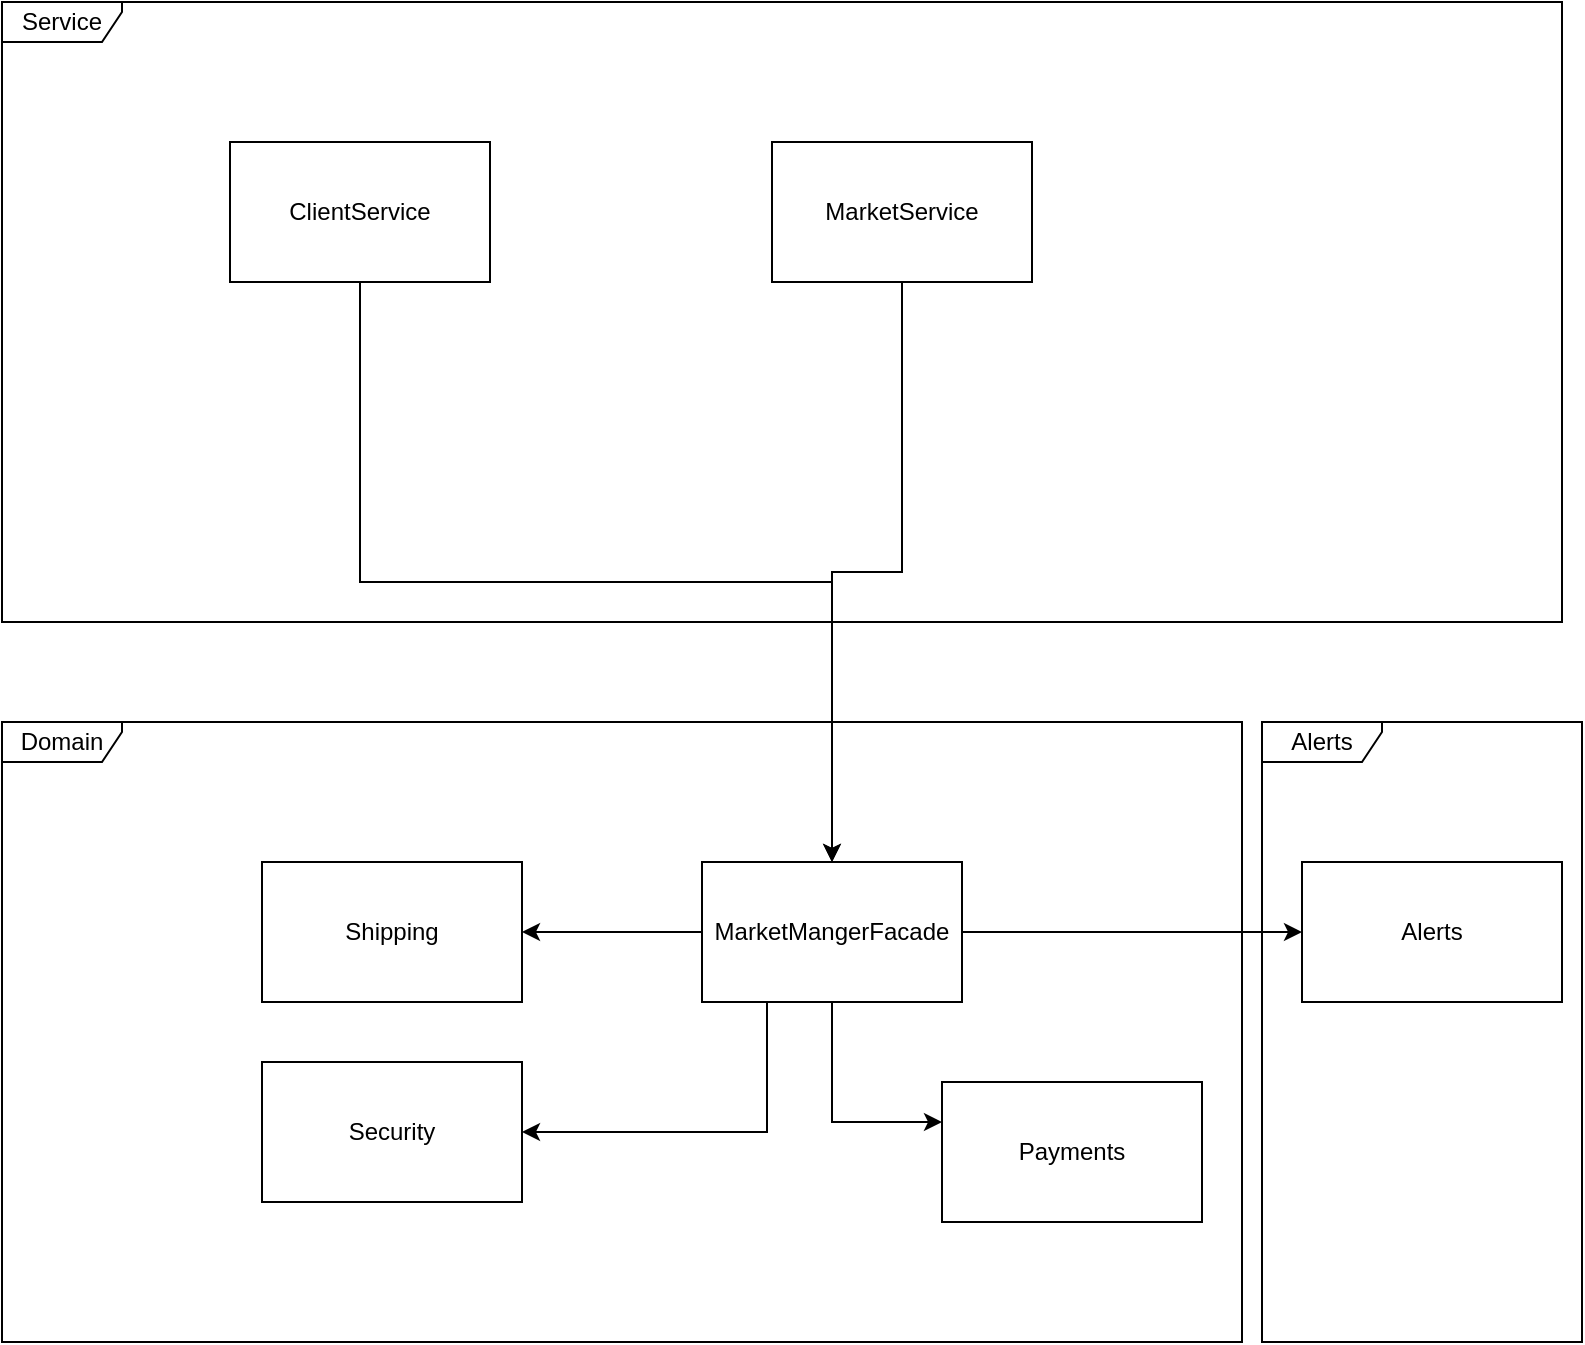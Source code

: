 <mxfile version="24.5.3" type="device">
  <diagram name="‫עמוד-1‬" id="Irhl2ybRTZ6hDGPzilzi">
    <mxGraphModel dx="1134" dy="589" grid="1" gridSize="10" guides="1" tooltips="1" connect="1" arrows="1" fold="1" page="1" pageScale="1" pageWidth="827" pageHeight="1169" math="0" shadow="0">
      <root>
        <mxCell id="0" />
        <mxCell id="1" parent="0" />
        <mxCell id="AJ9RHfCNpIEL10GADZWj-3" value="Service" style="shape=umlFrame;whiteSpace=wrap;html=1;pointerEvents=0;width=60;height=20;" parent="1" vertex="1">
          <mxGeometry x="10" y="210" width="780" height="310" as="geometry" />
        </mxCell>
        <mxCell id="Qu_59R8UBrYrSEYc-8jM-3" style="edgeStyle=orthogonalEdgeStyle;rounded=0;orthogonalLoop=1;jettySize=auto;html=1;entryX=0.5;entryY=0;entryDx=0;entryDy=0;" parent="1" source="AJ9RHfCNpIEL10GADZWj-4" target="Qu_59R8UBrYrSEYc-8jM-1" edge="1">
          <mxGeometry relative="1" as="geometry">
            <Array as="points">
              <mxPoint x="189" y="500" />
              <mxPoint x="425" y="500" />
            </Array>
          </mxGeometry>
        </mxCell>
        <mxCell id="AJ9RHfCNpIEL10GADZWj-4" value="ClientService" style="html=1;whiteSpace=wrap;" parent="1" vertex="1">
          <mxGeometry x="124" y="280" width="130" height="70" as="geometry" />
        </mxCell>
        <mxCell id="Ji8Wb4CYxmGb_L5L8j7Q-16" style="edgeStyle=none;curved=1;rounded=0;orthogonalLoop=1;jettySize=auto;html=1;fontSize=12;startSize=8;endSize=8;" parent="1" edge="1">
          <mxGeometry relative="1" as="geometry">
            <mxPoint x="358" y="640" as="targetPoint" />
          </mxGeometry>
        </mxCell>
        <mxCell id="Qu_59R8UBrYrSEYc-8jM-2" style="edgeStyle=orthogonalEdgeStyle;rounded=0;orthogonalLoop=1;jettySize=auto;html=1;" parent="1" source="AJ9RHfCNpIEL10GADZWj-6" target="Qu_59R8UBrYrSEYc-8jM-1" edge="1">
          <mxGeometry relative="1" as="geometry" />
        </mxCell>
        <mxCell id="AJ9RHfCNpIEL10GADZWj-6" value="MarketService" style="html=1;whiteSpace=wrap;" parent="1" vertex="1">
          <mxGeometry x="395" y="280" width="130" height="70" as="geometry" />
        </mxCell>
        <mxCell id="Ji8Wb4CYxmGb_L5L8j7Q-6" value="Domain" style="shape=umlFrame;whiteSpace=wrap;html=1;pointerEvents=0;width=60;height=20;" parent="1" vertex="1">
          <mxGeometry x="10" y="570" width="620" height="310" as="geometry" />
        </mxCell>
        <mxCell id="Ji8Wb4CYxmGb_L5L8j7Q-10" value="Payments" style="html=1;whiteSpace=wrap;" parent="1" vertex="1">
          <mxGeometry x="480" y="750" width="130" height="70" as="geometry" />
        </mxCell>
        <mxCell id="Ji8Wb4CYxmGb_L5L8j7Q-12" value="Alerts" style="html=1;whiteSpace=wrap;" parent="1" vertex="1">
          <mxGeometry x="660" y="640" width="130" height="70" as="geometry" />
        </mxCell>
        <mxCell id="Qu_59R8UBrYrSEYc-8jM-4" style="edgeStyle=orthogonalEdgeStyle;rounded=0;orthogonalLoop=1;jettySize=auto;html=1;" parent="1" source="Qu_59R8UBrYrSEYc-8jM-1" target="Ji8Wb4CYxmGb_L5L8j7Q-12" edge="1">
          <mxGeometry relative="1" as="geometry" />
        </mxCell>
        <mxCell id="Qu_59R8UBrYrSEYc-8jM-6" style="edgeStyle=orthogonalEdgeStyle;rounded=0;orthogonalLoop=1;jettySize=auto;html=1;" parent="1" source="Qu_59R8UBrYrSEYc-8jM-1" target="Ji8Wb4CYxmGb_L5L8j7Q-10" edge="1">
          <mxGeometry relative="1" as="geometry">
            <Array as="points">
              <mxPoint x="425" y="770" />
            </Array>
          </mxGeometry>
        </mxCell>
        <mxCell id="Qu_59R8UBrYrSEYc-8jM-8" style="edgeStyle=orthogonalEdgeStyle;rounded=0;orthogonalLoop=1;jettySize=auto;html=1;" parent="1" source="Qu_59R8UBrYrSEYc-8jM-1" target="Qu_59R8UBrYrSEYc-8jM-7" edge="1">
          <mxGeometry relative="1" as="geometry" />
        </mxCell>
        <mxCell id="Qu_59R8UBrYrSEYc-8jM-10" style="edgeStyle=orthogonalEdgeStyle;rounded=0;orthogonalLoop=1;jettySize=auto;html=1;exitX=0.25;exitY=1;exitDx=0;exitDy=0;entryX=1;entryY=0.5;entryDx=0;entryDy=0;" parent="1" source="Qu_59R8UBrYrSEYc-8jM-1" target="Qu_59R8UBrYrSEYc-8jM-9" edge="1">
          <mxGeometry relative="1" as="geometry" />
        </mxCell>
        <mxCell id="Qu_59R8UBrYrSEYc-8jM-1" value="MarketMangerFacade" style="html=1;whiteSpace=wrap;" parent="1" vertex="1">
          <mxGeometry x="360" y="640" width="130" height="70" as="geometry" />
        </mxCell>
        <mxCell id="Qu_59R8UBrYrSEYc-8jM-7" value="Shipping" style="html=1;whiteSpace=wrap;" parent="1" vertex="1">
          <mxGeometry x="140" y="640" width="130" height="70" as="geometry" />
        </mxCell>
        <mxCell id="Qu_59R8UBrYrSEYc-8jM-9" value="Security" style="html=1;whiteSpace=wrap;" parent="1" vertex="1">
          <mxGeometry x="140" y="740" width="130" height="70" as="geometry" />
        </mxCell>
        <mxCell id="oeC2ZcLDWp6q_VLjjZ3v-1" value="Alerts" style="shape=umlFrame;whiteSpace=wrap;html=1;pointerEvents=0;width=60;height=20;" vertex="1" parent="1">
          <mxGeometry x="640" y="570" width="160" height="310" as="geometry" />
        </mxCell>
      </root>
    </mxGraphModel>
  </diagram>
</mxfile>
